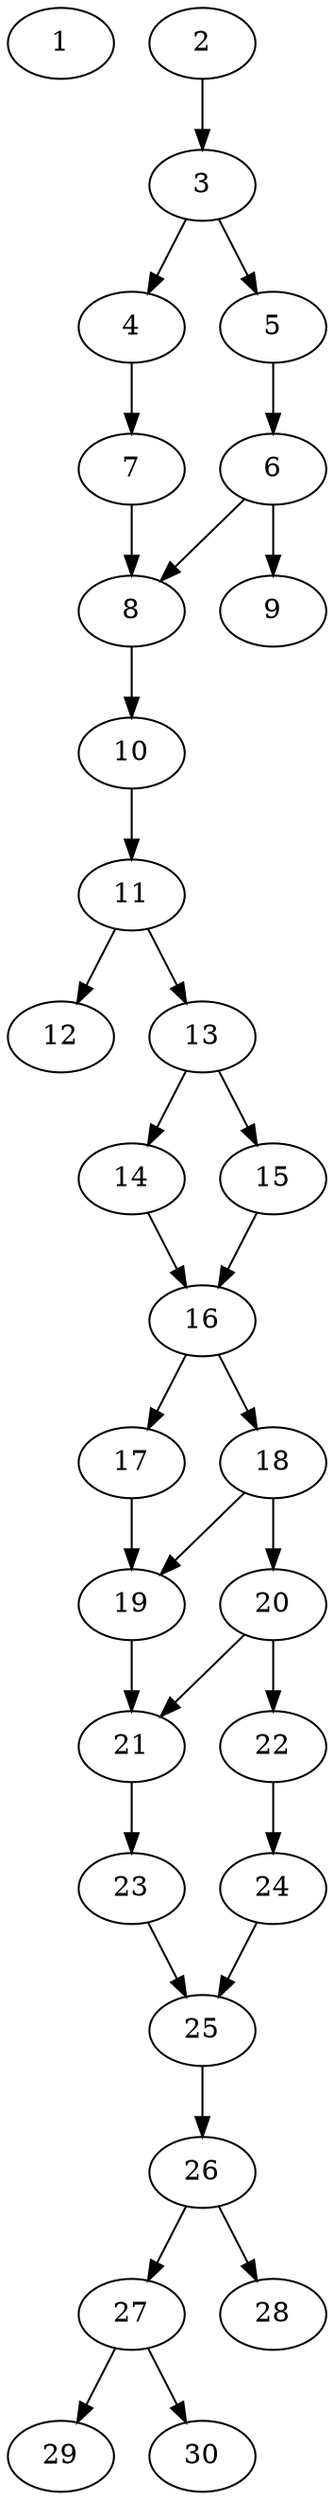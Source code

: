 // DAG automatically generated by daggen at Thu Oct  3 14:04:18 2019
// ./daggen --dot -n 30 --ccr 0.5 --fat 0.3 --regular 0.9 --density 0.6 --mindata 5242880 --maxdata 52428800 
digraph G {
  1 [size="96862208", alpha="0.15", expect_size="48431104"] 
  2 [size="12654592", alpha="0.03", expect_size="6327296"] 
  2 -> 3 [size ="6327296"]
  3 [size="29892608", alpha="0.15", expect_size="14946304"] 
  3 -> 4 [size ="14946304"]
  3 -> 5 [size ="14946304"]
  4 [size="64016384", alpha="0.13", expect_size="32008192"] 
  4 -> 7 [size ="32008192"]
  5 [size="90028032", alpha="0.19", expect_size="45014016"] 
  5 -> 6 [size ="45014016"]
  6 [size="65656832", alpha="0.17", expect_size="32828416"] 
  6 -> 8 [size ="32828416"]
  6 -> 9 [size ="32828416"]
  7 [size="71008256", alpha="0.11", expect_size="35504128"] 
  7 -> 8 [size ="35504128"]
  8 [size="62050304", alpha="0.01", expect_size="31025152"] 
  8 -> 10 [size ="31025152"]
  9 [size="54710272", alpha="0.18", expect_size="27355136"] 
  10 [size="73576448", alpha="0.16", expect_size="36788224"] 
  10 -> 11 [size ="36788224"]
  11 [size="68268032", alpha="0.08", expect_size="34134016"] 
  11 -> 12 [size ="34134016"]
  11 -> 13 [size ="34134016"]
  12 [size="42930176", alpha="0.17", expect_size="21465088"] 
  13 [size="56508416", alpha="0.08", expect_size="28254208"] 
  13 -> 14 [size ="28254208"]
  13 -> 15 [size ="28254208"]
  14 [size="34451456", alpha="0.05", expect_size="17225728"] 
  14 -> 16 [size ="17225728"]
  15 [size="96729088", alpha="0.00", expect_size="48364544"] 
  15 -> 16 [size ="48364544"]
  16 [size="92659712", alpha="0.13", expect_size="46329856"] 
  16 -> 17 [size ="46329856"]
  16 -> 18 [size ="46329856"]
  17 [size="76175360", alpha="0.10", expect_size="38087680"] 
  17 -> 19 [size ="38087680"]
  18 [size="31801344", alpha="0.14", expect_size="15900672"] 
  18 -> 19 [size ="15900672"]
  18 -> 20 [size ="15900672"]
  19 [size="38051840", alpha="0.13", expect_size="19025920"] 
  19 -> 21 [size ="19025920"]
  20 [size="30138368", alpha="0.13", expect_size="15069184"] 
  20 -> 21 [size ="15069184"]
  20 -> 22 [size ="15069184"]
  21 [size="12400640", alpha="0.12", expect_size="6200320"] 
  21 -> 23 [size ="6200320"]
  22 [size="48189440", alpha="0.12", expect_size="24094720"] 
  22 -> 24 [size ="24094720"]
  23 [size="34670592", alpha="0.15", expect_size="17335296"] 
  23 -> 25 [size ="17335296"]
  24 [size="70305792", alpha="0.10", expect_size="35152896"] 
  24 -> 25 [size ="35152896"]
  25 [size="94885888", alpha="0.02", expect_size="47442944"] 
  25 -> 26 [size ="47442944"]
  26 [size="96544768", alpha="0.05", expect_size="48272384"] 
  26 -> 27 [size ="48272384"]
  26 -> 28 [size ="48272384"]
  27 [size="62316544", alpha="0.01", expect_size="31158272"] 
  27 -> 29 [size ="31158272"]
  27 -> 30 [size ="31158272"]
  28 [size="13580288", alpha="0.08", expect_size="6790144"] 
  29 [size="80656384", alpha="0.05", expect_size="40328192"] 
  30 [size="47190016", alpha="0.14", expect_size="23595008"] 
}
